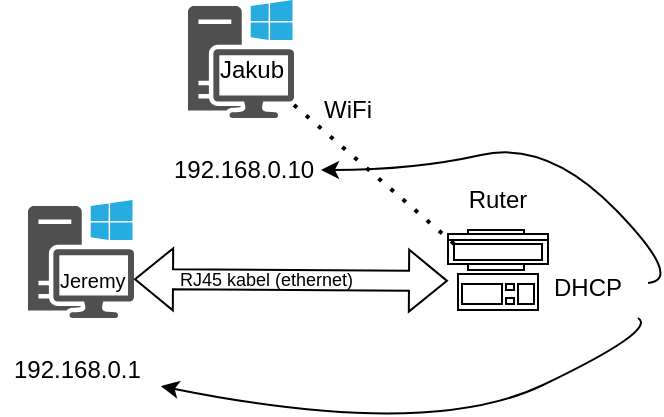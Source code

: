 <mxfile version="24.7.12">
  <diagram name="Page-1" id="xDNV45XVfMUflSrLcWAg">
    <mxGraphModel dx="441" dy="229" grid="1" gridSize="10" guides="1" tooltips="1" connect="1" arrows="1" fold="1" page="1" pageScale="1" pageWidth="827" pageHeight="1169" math="0" shadow="0">
      <root>
        <mxCell id="0" />
        <mxCell id="1" parent="0" />
        <mxCell id="H_ls1AtWDEoM1CzG7WVd-2" value="" style="sketch=0;pointerEvents=1;shadow=0;dashed=0;html=1;strokeColor=none;fillColor=#505050;labelPosition=center;verticalLabelPosition=bottom;verticalAlign=top;outlineConnect=0;align=center;shape=mxgraph.office.devices.workstation_pc;" vertex="1" parent="1">
          <mxGeometry x="530" y="140" width="53" height="59" as="geometry" />
        </mxCell>
        <mxCell id="H_ls1AtWDEoM1CzG7WVd-4" value="" style="sketch=0;pointerEvents=1;shadow=0;dashed=0;html=1;strokeColor=none;fillColor=#505050;labelPosition=center;verticalLabelPosition=bottom;verticalAlign=top;outlineConnect=0;align=center;shape=mxgraph.office.devices.workstation_pc;" vertex="1" parent="1">
          <mxGeometry x="610" y="40" width="53" height="59" as="geometry" />
        </mxCell>
        <mxCell id="H_ls1AtWDEoM1CzG7WVd-5" value="192.168.0.101" style="text;strokeColor=none;fillColor=none;align=left;verticalAlign=middle;spacingLeft=4;spacingRight=4;overflow=hidden;points=[[0,0.5],[1,0.5]];portConstraint=eastwest;rotatable=0;whiteSpace=wrap;html=1;" vertex="1" parent="1">
          <mxGeometry x="596.5" y="110" width="80" height="30" as="geometry" />
        </mxCell>
        <mxCell id="H_ls1AtWDEoM1CzG7WVd-6" value="192.168.0.1" style="text;strokeColor=none;fillColor=none;align=left;verticalAlign=middle;spacingLeft=4;spacingRight=4;overflow=hidden;points=[[0,0.5],[1,0.5]];portConstraint=eastwest;rotatable=0;whiteSpace=wrap;html=1;" vertex="1" parent="1">
          <mxGeometry x="516.5" y="210" width="80" height="30" as="geometry" />
        </mxCell>
        <mxCell id="H_ls1AtWDEoM1CzG7WVd-9" value="Jakub" style="text;strokeColor=none;fillColor=none;align=left;verticalAlign=middle;spacingLeft=4;spacingRight=4;overflow=hidden;points=[[0,0.5],[1,0.5]];portConstraint=eastwest;rotatable=0;whiteSpace=wrap;html=1;" vertex="1" parent="1">
          <mxGeometry x="620" y="60" width="80" height="30" as="geometry" />
        </mxCell>
        <mxCell id="H_ls1AtWDEoM1CzG7WVd-11" value="" style="shape=flexArrow;endArrow=classic;startArrow=classic;html=1;rounded=0;" edge="1" parent="1">
          <mxGeometry width="100" height="100" relative="1" as="geometry">
            <mxPoint x="583" y="179.57" as="sourcePoint" />
            <mxPoint x="740" y="180.433" as="targetPoint" />
          </mxGeometry>
        </mxCell>
        <mxCell id="H_ls1AtWDEoM1CzG7WVd-10" value="Jeremy" style="text;strokeColor=none;fillColor=none;align=left;verticalAlign=middle;spacingLeft=4;spacingRight=4;overflow=hidden;points=[[0,0.5],[1,0.5]];portConstraint=eastwest;rotatable=0;whiteSpace=wrap;html=1;fontSize=10;" vertex="1" parent="1">
          <mxGeometry x="540" y="170" width="50" height="20" as="geometry" />
        </mxCell>
        <mxCell id="H_ls1AtWDEoM1CzG7WVd-12" value="RJ45 kabel (ethernet)" style="text;strokeColor=none;fillColor=none;align=left;verticalAlign=middle;spacingLeft=4;spacingRight=4;overflow=hidden;points=[[0,0.5],[1,0.5]];portConstraint=eastwest;rotatable=0;whiteSpace=wrap;html=1;fontSize=9;direction=west;" vertex="1" parent="1">
          <mxGeometry x="600" y="165" width="100" height="30" as="geometry" />
        </mxCell>
        <mxCell id="H_ls1AtWDEoM1CzG7WVd-14" value="" style="verticalLabelPosition=bottom;html=1;verticalAlign=top;align=center;shape=mxgraph.floorplan.workstation;" vertex="1" parent="1">
          <mxGeometry x="740" y="155" width="50" height="40" as="geometry" />
        </mxCell>
        <mxCell id="H_ls1AtWDEoM1CzG7WVd-15" value="Ruter" style="text;html=1;align=center;verticalAlign=middle;whiteSpace=wrap;rounded=0;" vertex="1" parent="1">
          <mxGeometry x="735" y="125" width="60" height="30" as="geometry" />
        </mxCell>
        <mxCell id="H_ls1AtWDEoM1CzG7WVd-16" value="DHCP" style="text;html=1;align=center;verticalAlign=middle;whiteSpace=wrap;rounded=0;" vertex="1" parent="1">
          <mxGeometry x="780" y="169" width="60" height="30" as="geometry" />
        </mxCell>
        <mxCell id="H_ls1AtWDEoM1CzG7WVd-18" value="" style="curved=1;endArrow=classic;html=1;rounded=0;" edge="1" parent="1" source="H_ls1AtWDEoM1CzG7WVd-16" target="H_ls1AtWDEoM1CzG7WVd-6">
          <mxGeometry width="50" height="50" relative="1" as="geometry">
            <mxPoint x="795" y="205" as="sourcePoint" />
            <mxPoint x="670" y="250" as="targetPoint" />
            <Array as="points">
              <mxPoint x="845" y="205" />
              <mxPoint x="730" y="260" />
            </Array>
          </mxGeometry>
        </mxCell>
        <mxCell id="H_ls1AtWDEoM1CzG7WVd-19" value="" style="curved=1;endArrow=classic;html=1;rounded=0;" edge="1" parent="1" source="H_ls1AtWDEoM1CzG7WVd-16" target="H_ls1AtWDEoM1CzG7WVd-5">
          <mxGeometry width="50" height="50" relative="1" as="geometry">
            <mxPoint x="808" y="180" as="sourcePoint" />
            <mxPoint x="610" y="208" as="targetPoint" />
            <Array as="points">
              <mxPoint x="858" y="180" />
              <mxPoint x="790" y="110" />
              <mxPoint x="723" y="125" />
            </Array>
          </mxGeometry>
        </mxCell>
        <mxCell id="H_ls1AtWDEoM1CzG7WVd-20" value="" style="endArrow=none;dashed=1;html=1;dashPattern=1 3;strokeWidth=2;rounded=0;entryX=0.099;entryY=0.215;entryDx=0;entryDy=0;entryPerimeter=0;" edge="1" parent="1" source="H_ls1AtWDEoM1CzG7WVd-4" target="H_ls1AtWDEoM1CzG7WVd-14">
          <mxGeometry width="50" height="50" relative="1" as="geometry">
            <mxPoint x="700" y="130" as="sourcePoint" />
            <mxPoint x="750" y="80" as="targetPoint" />
          </mxGeometry>
        </mxCell>
        <mxCell id="H_ls1AtWDEoM1CzG7WVd-21" value="WiFi" style="text;html=1;align=center;verticalAlign=middle;whiteSpace=wrap;rounded=0;" vertex="1" parent="1">
          <mxGeometry x="660" y="80" width="60" height="30" as="geometry" />
        </mxCell>
      </root>
    </mxGraphModel>
  </diagram>
</mxfile>
